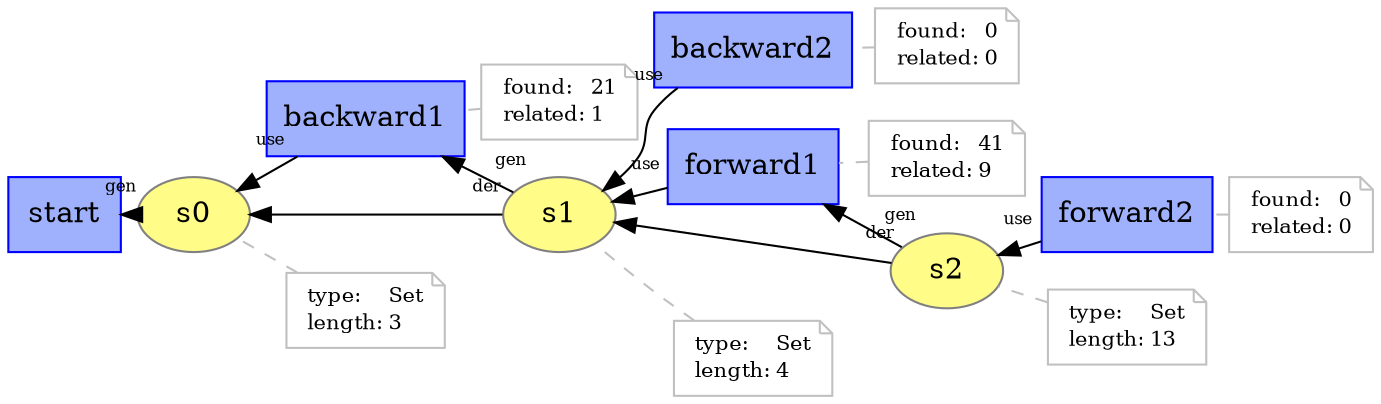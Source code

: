 digraph "PROV" { size="16,12"; rankdir="RL"; ranksep="0.1"; 
"http://example.org/start" [fillcolor="#9FB1FC",color="#0000FF",shape="polygon",sides="4",style="filled",label="start",URL="http://example.org/start"]
"http://example.org/backward1" [fillcolor="#9FB1FC",color="#0000FF",shape="polygon",sides="4",style="filled",label="backward1",URL="http://example.org/backward1"]
"-attrs0" [color="gray",shape="note",fontsize="10",fontcolor="black",label=<<TABLE cellpadding="0" border="0">
	<TR>
	    <TD align="left">found:</TD>
	    <TD align="left">21</TD>
	</TR>
	<TR>
	    <TD align="left">related:</TD>
	    <TD align="left">1</TD>
	</TR>
    </TABLE>>
]
"-attrs0" -> "http://example.org/backward1" [color="gray",style="dashed",arrowhead="none"]
"http://example.org/backward2" [fillcolor="#9FB1FC",color="#0000FF",shape="polygon",sides="4",style="filled",label="backward2",URL="http://example.org/backward2"]
"-attrs1" [color="gray",shape="note",fontsize="10",fontcolor="black",label=<<TABLE cellpadding="0" border="0">
	<TR>
	    <TD align="left">found:</TD>
	    <TD align="left">0</TD>
	</TR>
	<TR>
	    <TD align="left">related:</TD>
	    <TD align="left">0</TD>
	</TR>
    </TABLE>>
]
"-attrs1" -> "http://example.org/backward2" [color="gray",style="dashed",arrowhead="none"]
"http://example.org/forward1" [fillcolor="#9FB1FC",color="#0000FF",shape="polygon",sides="4",style="filled",label="forward1",URL="http://example.org/forward1"]
"-attrs2" [color="gray",shape="note",fontsize="10",fontcolor="black",label=<<TABLE cellpadding="0" border="0">
	<TR>
	    <TD align="left">found:</TD>
	    <TD align="left">41</TD>
	</TR>
	<TR>
	    <TD align="left">related:</TD>
	    <TD align="left">9</TD>
	</TR>
    </TABLE>>
]
"-attrs2" -> "http://example.org/forward1" [color="gray",style="dashed",arrowhead="none"]
"http://example.org/forward2" [fillcolor="#9FB1FC",color="#0000FF",shape="polygon",sides="4",style="filled",label="forward2",URL="http://example.org/forward2"]
"-attrs3" [color="gray",shape="note",fontsize="10",fontcolor="black",label=<<TABLE cellpadding="0" border="0">
	<TR>
	    <TD align="left">found:</TD>
	    <TD align="left">0</TD>
	</TR>
	<TR>
	    <TD align="left">related:</TD>
	    <TD align="left">0</TD>
	</TR>
    </TABLE>>
]
"-attrs3" -> "http://example.org/forward2" [color="gray",style="dashed",arrowhead="none"]
"http://example.org/s0" [fillcolor="#FFFC87",color="#808080",style="filled",label="s0",URL="http://example.org/s0"]
"-attrs4" [color="gray",shape="note",fontsize="10",fontcolor="black",label=<<TABLE cellpadding="0" border="0">
	<TR>
	    <TD align="left">type:</TD>
	    <TD align="left">Set</TD>
	</TR>
	<TR>
	    <TD align="left">length:</TD>
	    <TD align="left">3</TD>
	</TR>
    </TABLE>>
]
"-attrs4" -> "http://example.org/s0" [color="gray",style="dashed",arrowhead="none"]
"http://example.org/s1" [fillcolor="#FFFC87",color="#808080",style="filled",label="s1",URL="http://example.org/s1"]
"-attrs5" [color="gray",shape="note",fontsize="10",fontcolor="black",label=<<TABLE cellpadding="0" border="0">
	<TR>
	    <TD align="left">type:</TD>
	    <TD align="left">Set</TD>
	</TR>
	<TR>
	    <TD align="left">length:</TD>
	    <TD align="left">4</TD>
	</TR>
    </TABLE>>
]
"-attrs5" -> "http://example.org/s1" [color="gray",style="dashed",arrowhead="none"]
"http://example.org/s2" [fillcolor="#FFFC87",color="#808080",style="filled",label="s2",URL="http://example.org/s2"]
"-attrs6" [color="gray",shape="note",fontsize="10",fontcolor="black",label=<<TABLE cellpadding="0" border="0">
	<TR>
	    <TD align="left">type:</TD>
	    <TD align="left">Set</TD>
	</TR>
	<TR>
	    <TD align="left">length:</TD>
	    <TD align="left">13</TD>
	</TR>
    </TABLE>>
]
"-attrs6" -> "http://example.org/s2" [color="gray",style="dashed",arrowhead="none"]
"http://example.org/s0" -> "http://example.org/start" [labelfontsize="8",labeldistance="1.5",labelangle="60.0",rotation="20",taillabel="gen"]
"http://example.org/backward1" -> "http://example.org/s0" [labelfontsize="8",labeldistance="1.5",labelangle="60.0",rotation="20",taillabel="use"]
"http://example.org/s1" -> "http://example.org/backward1" [labelfontsize="8",labeldistance="1.5",labelangle="60.0",rotation="20",taillabel="gen"]
"http://example.org/s1" -> "http://example.org/s0" [labelfontsize="8",labeldistance="1.5",labelangle="60.0",rotation="20",taillabel="der"]
"http://example.org/backward2" -> "http://example.org/s1" [labelfontsize="8",labeldistance="1.5",labelangle="60.0",rotation="20",taillabel="use"]
"http://example.org/forward1" -> "http://example.org/s1" [labelfontsize="8",labeldistance="1.5",labelangle="60.0",rotation="20",taillabel="use"]
"http://example.org/s2" -> "http://example.org/forward1" [labelfontsize="8",labeldistance="1.5",labelangle="60.0",rotation="20",taillabel="gen"]
"http://example.org/s2" -> "http://example.org/s1" [labelfontsize="8",labeldistance="1.5",labelangle="60.0",rotation="20",taillabel="der"]
"http://example.org/forward2" -> "http://example.org/s2" [labelfontsize="8",labeldistance="1.5",labelangle="60.0",rotation="20",taillabel="use"]
}
